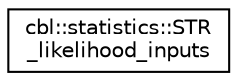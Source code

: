 digraph "Graphical Class Hierarchy"
{
  edge [fontname="Helvetica",fontsize="10",labelfontname="Helvetica",labelfontsize="10"];
  node [fontname="Helvetica",fontsize="10",shape=record];
  rankdir="LR";
  Node0 [label="cbl::statistics::STR\l_likelihood_inputs",height=0.2,width=0.4,color="black", fillcolor="white", style="filled",URL="$db/d5a/structcbl_1_1statistics_1_1STR__likelihood__inputs.html",tooltip="the struct STR_likelihood_inputs "];
}
